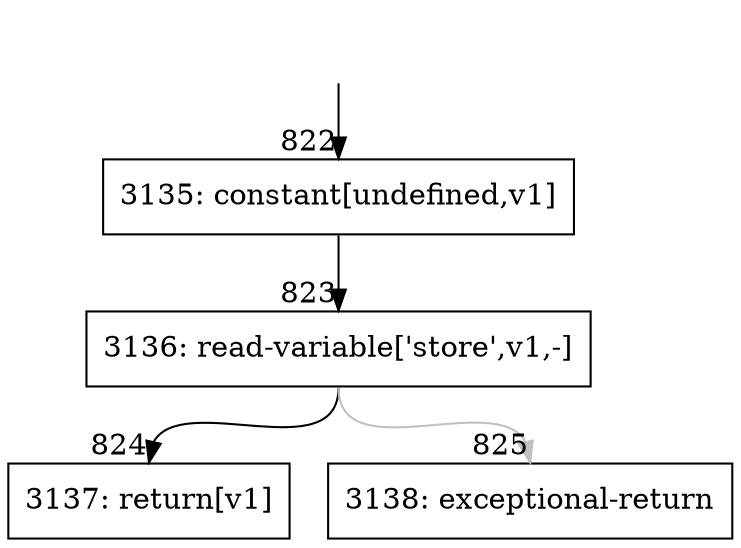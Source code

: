 digraph {
rankdir="TD"
BB_entry22[shape=none,label=""];
BB_entry22 -> BB822 [tailport=s, headport=n, headlabel="    822"]
BB822 [shape=record label="{3135: constant[undefined,v1]}" ] 
BB822 -> BB823 [tailport=s, headport=n, headlabel="      823"]
BB823 [shape=record label="{3136: read-variable['store',v1,-]}" ] 
BB823 -> BB824 [tailport=s, headport=n, headlabel="      824"]
BB823 -> BB825 [tailport=s, headport=n, color=gray, headlabel="      825"]
BB824 [shape=record label="{3137: return[v1]}" ] 
BB825 [shape=record label="{3138: exceptional-return}" ] 
//#$~ 535
}
